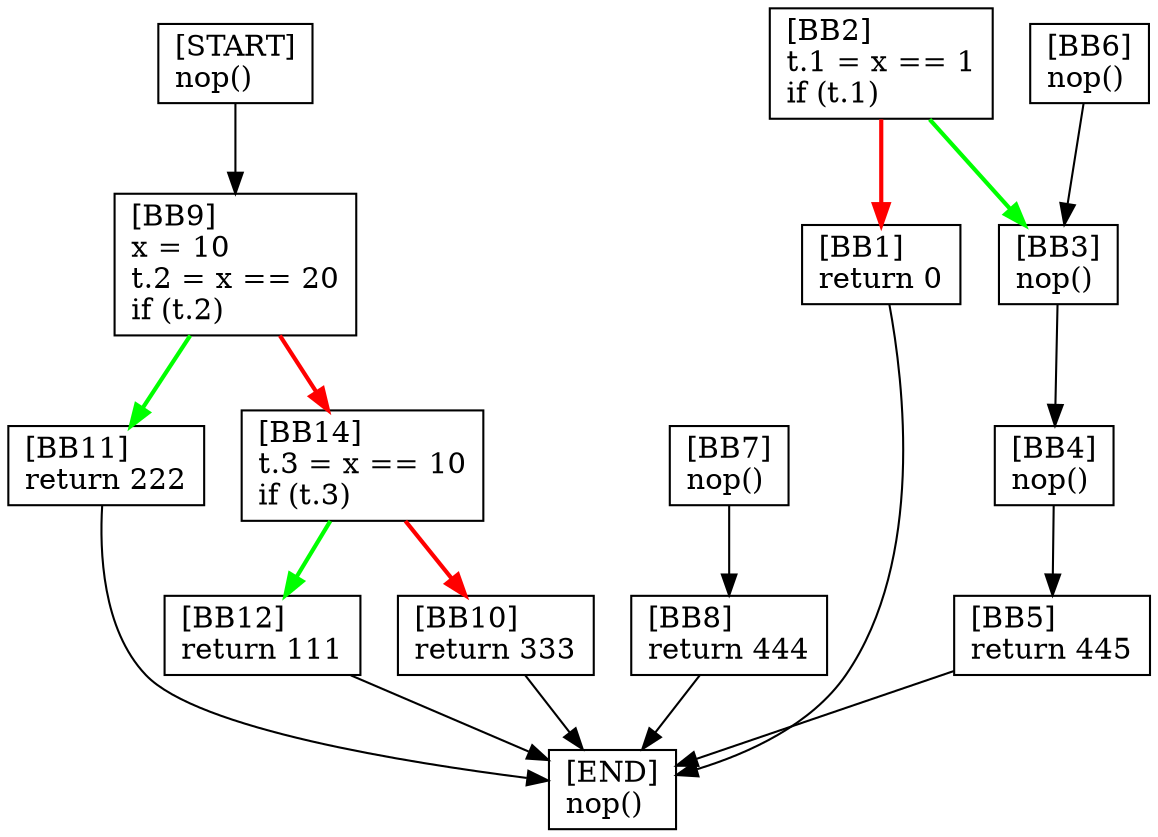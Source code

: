 digraph {
  node [shape=box]
  BB12 [label="[BB12]\lreturn 111\l"];
  BB11 [label="[BB11]\lreturn 222\l"];
  BB10 [label="[BB10]\lreturn 333\l"];
  BB14 [label="[BB14]\lt.3 = x == 10\lif (t.3)\l"];
  BB9 [label="[BB9]\lx = 10\lt.2 = x == 20\lif (t.2)\l"];
  BB8 [label="[BB8]\lreturn 444\l"];
  BB7 [label="[BB7]\lnop()\l"];
  BB6 [label="[BB6]\lnop()\l"];
  BB1 [label="[BB1]\lreturn 0\l"];
  START [label="[START]\lnop()\l"];
  END [label="[END]\lnop()\l"];
  BB2 [label="[BB2]\lt.1 = x == 1\lif (t.1)\l"];
  BB3 [label="[BB3]\lnop()\l"];
  BB4 [label="[BB4]\lnop()\l"];
  BB5 [label="[BB5]\lreturn 445\l"];
  BB5 -> END;
  BB8 -> END;
  BB6 -> BB3;
  BB2 -> BB3 [color=green, penwidth=2];
  BB1 -> END;
  BB11 -> END;
  START -> BB9;
  BB10 -> END;
  BB14 -> BB10 [color=red, penwidth=2];
  BB4 -> BB5;
  BB14 -> BB12 [color=green, penwidth=2];
  BB12 -> END;
  BB3 -> BB4;
  BB2 -> BB1 [color=red, penwidth=2];
  BB7 -> BB8;
  BB9 -> BB14 [color=red, penwidth=2];
  BB9 -> BB11 [color=green, penwidth=2];
}
